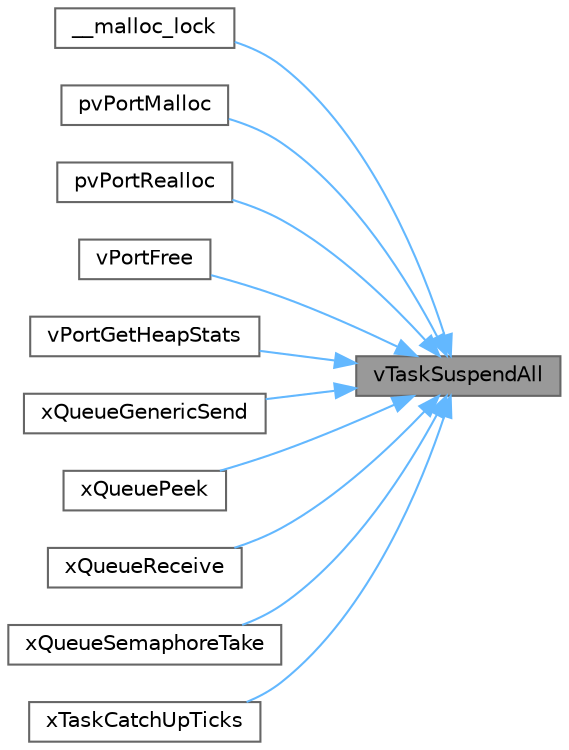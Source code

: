 digraph "vTaskSuspendAll"
{
 // LATEX_PDF_SIZE
  bgcolor="transparent";
  edge [fontname=Helvetica,fontsize=10,labelfontname=Helvetica,labelfontsize=10];
  node [fontname=Helvetica,fontsize=10,shape=box,height=0.2,width=0.4];
  rankdir="RL";
  Node1 [id="Node000001",label="vTaskSuspendAll",height=0.2,width=0.4,color="gray40", fillcolor="grey60", style="filled", fontcolor="black",tooltip=" "];
  Node1 -> Node2 [id="edge1_Node000001_Node000002",dir="back",color="steelblue1",style="solid",tooltip=" "];
  Node2 [id="Node000002",label="__malloc_lock",height=0.2,width=0.4,color="grey40", fillcolor="white", style="filled",URL="$_g_c_c_2_a_v_r32___u_c3_2port_8c.html#ae3b0643b1ed2a627fda68cb6622fca54",tooltip=" "];
  Node1 -> Node3 [id="edge2_Node000001_Node000003",dir="back",color="steelblue1",style="solid",tooltip=" "];
  Node3 [id="Node000003",label="pvPortMalloc",height=0.2,width=0.4,color="grey40", fillcolor="white", style="filled",URL="$heap__1_8c.html#ac56bcb7515f081a5b3df83935499fa4a",tooltip="Allocates memory from heap."];
  Node1 -> Node4 [id="edge3_Node000001_Node000004",dir="back",color="steelblue1",style="solid",tooltip=" "];
  Node4 [id="Node000004",label="pvPortRealloc",height=0.2,width=0.4,color="grey40", fillcolor="white", style="filled",URL="$_g_c_c_2_a_v_r32___u_c3_2port_8c.html#ae17fa46592d651d8fccbff4210716303",tooltip=" "];
  Node1 -> Node5 [id="edge4_Node000001_Node000005",dir="back",color="steelblue1",style="solid",tooltip=" "];
  Node5 [id="Node000005",label="vPortFree",height=0.2,width=0.4,color="grey40", fillcolor="white", style="filled",URL="$heap__2_8c.html#a1e7cea2fd1bc894ea3b5f5e8179d259b",tooltip="Frees the previously allocated memory."];
  Node1 -> Node6 [id="edge5_Node000001_Node000006",dir="back",color="steelblue1",style="solid",tooltip=" "];
  Node6 [id="Node000006",label="vPortGetHeapStats",height=0.2,width=0.4,color="grey40", fillcolor="white", style="filled",URL="$heap__5_8c.html#abbecc6cff952357f60cce5014ecbe470",tooltip=" "];
  Node1 -> Node7 [id="edge6_Node000001_Node000007",dir="back",color="steelblue1",style="solid",tooltip=" "];
  Node7 [id="Node000007",label="xQueueGenericSend",height=0.2,width=0.4,color="grey40", fillcolor="white", style="filled",URL="$queue_8c.html#acb67c81366c00896b21cd826e07d885d",tooltip=" "];
  Node1 -> Node8 [id="edge7_Node000001_Node000008",dir="back",color="steelblue1",style="solid",tooltip=" "];
  Node8 [id="Node000008",label="xQueuePeek",height=0.2,width=0.4,color="grey40", fillcolor="white", style="filled",URL="$queue_8c.html#a8f68e37e931bbf95440c8845f512e090",tooltip=" "];
  Node1 -> Node9 [id="edge8_Node000001_Node000009",dir="back",color="steelblue1",style="solid",tooltip=" "];
  Node9 [id="Node000009",label="xQueueReceive",height=0.2,width=0.4,color="grey40", fillcolor="white", style="filled",URL="$queue_8c.html#ad0a166f3b1219a5e37e31f8090d4800d",tooltip=" "];
  Node1 -> Node10 [id="edge9_Node000001_Node000010",dir="back",color="steelblue1",style="solid",tooltip=" "];
  Node10 [id="Node000010",label="xQueueSemaphoreTake",height=0.2,width=0.4,color="grey40", fillcolor="white", style="filled",URL="$queue_8c.html#ade45e48664e5ec17ea091f00cd34394f",tooltip=" "];
  Node1 -> Node11 [id="edge10_Node000001_Node000011",dir="back",color="steelblue1",style="solid",tooltip=" "];
  Node11 [id="Node000011",label="xTaskCatchUpTicks",height=0.2,width=0.4,color="grey40", fillcolor="white", style="filled",URL="$tasks_8c.html#aea7126047f4a766a28f579a0027f00c3",tooltip=" "];
}
